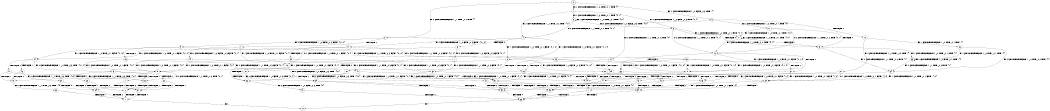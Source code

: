 digraph BCG {
size = "7, 10.5";
center = TRUE;
node [shape = circle];
0 [peripheries = 2];
0 -> 1 [label = "EX !1 !ATOMIC_EXCH_BRANCH (1, +0, TRUE, +0, 1, TRUE) !{}"];
0 -> 2 [label = "EX !2 !ATOMIC_EXCH_BRANCH (1, +1, TRUE, +0, 2, TRUE) !{}"];
0 -> 3 [label = "EX !0 !ATOMIC_EXCH_BRANCH (1, +0, FALSE, +0, 3, TRUE) !{}"];
1 -> 4 [label = "EX !2 !ATOMIC_EXCH_BRANCH (1, +1, TRUE, +0, 2, TRUE) !{0, 1}"];
1 -> 5 [label = "EX !0 !ATOMIC_EXCH_BRANCH (1, +0, FALSE, +0, 3, TRUE) !{0, 1}"];
1 -> 6 [label = "EX !1 !ATOMIC_EXCH_BRANCH (1, +0, TRUE, +0, 1, TRUE) !{0, 1}"];
2 -> 7 [label = "TERMINATE !2"];
2 -> 8 [label = "EX !1 !ATOMIC_EXCH_BRANCH (1, +0, TRUE, +0, 1, FALSE) !{0, 1, 2}"];
2 -> 9 [label = "EX !0 !ATOMIC_EXCH_BRANCH (1, +0, FALSE, +0, 3, FALSE) !{0, 1, 2}"];
3 -> 10 [label = "TERMINATE !0"];
3 -> 11 [label = "EX !1 !ATOMIC_EXCH_BRANCH (1, +0, TRUE, +0, 1, TRUE) !{0}"];
3 -> 12 [label = "EX !2 !ATOMIC_EXCH_BRANCH (1, +1, TRUE, +0, 2, TRUE) !{0}"];
4 -> 13 [label = "TERMINATE !2"];
4 -> 14 [label = "EX !0 !ATOMIC_EXCH_BRANCH (1, +0, FALSE, +0, 3, FALSE) !{0, 1, 2}"];
4 -> 8 [label = "EX !1 !ATOMIC_EXCH_BRANCH (1, +0, TRUE, +0, 1, FALSE) !{0, 1, 2}"];
5 -> 15 [label = "TERMINATE !0"];
5 -> 16 [label = "EX !2 !ATOMIC_EXCH_BRANCH (1, +1, TRUE, +0, 2, TRUE) !{0, 1}"];
5 -> 17 [label = "EX !1 !ATOMIC_EXCH_BRANCH (1, +0, TRUE, +0, 1, TRUE) !{0, 1}"];
6 -> 4 [label = "EX !2 !ATOMIC_EXCH_BRANCH (1, +1, TRUE, +0, 2, TRUE) !{0, 1}"];
6 -> 5 [label = "EX !0 !ATOMIC_EXCH_BRANCH (1, +0, FALSE, +0, 3, TRUE) !{0, 1}"];
6 -> 6 [label = "EX !1 !ATOMIC_EXCH_BRANCH (1, +0, TRUE, +0, 1, TRUE) !{0, 1}"];
7 -> 18 [label = "EX !1 !ATOMIC_EXCH_BRANCH (1, +0, TRUE, +0, 1, FALSE) !{0, 1}"];
7 -> 19 [label = "EX !0 !ATOMIC_EXCH_BRANCH (1, +0, FALSE, +0, 3, FALSE) !{0, 1}"];
8 -> 20 [label = "TERMINATE !1"];
8 -> 21 [label = "TERMINATE !2"];
8 -> 22 [label = "EX !0 !ATOMIC_EXCH_BRANCH (1, +0, FALSE, +0, 3, TRUE) !{0, 1, 2}"];
9 -> 23 [label = "TERMINATE !2"];
9 -> 24 [label = "EX !1 !ATOMIC_EXCH_BRANCH (1, +0, TRUE, +0, 1, FALSE) !{0, 1, 2}"];
9 -> 25 [label = "EX !0 !ATOMIC_EXCH_BRANCH (1, +1, TRUE, +0, 3, FALSE) !{0, 1, 2}"];
10 -> 26 [label = "EX !1 !ATOMIC_EXCH_BRANCH (1, +0, TRUE, +0, 1, TRUE) !{}"];
10 -> 27 [label = "EX !2 !ATOMIC_EXCH_BRANCH (1, +1, TRUE, +0, 2, TRUE) !{}"];
11 -> 15 [label = "TERMINATE !0"];
11 -> 16 [label = "EX !2 !ATOMIC_EXCH_BRANCH (1, +1, TRUE, +0, 2, TRUE) !{0, 1}"];
11 -> 17 [label = "EX !1 !ATOMIC_EXCH_BRANCH (1, +0, TRUE, +0, 1, TRUE) !{0, 1}"];
12 -> 28 [label = "TERMINATE !2"];
12 -> 29 [label = "TERMINATE !0"];
12 -> 30 [label = "EX !1 !ATOMIC_EXCH_BRANCH (1, +0, TRUE, +0, 1, FALSE) !{0, 1, 2}"];
13 -> 31 [label = "EX !0 !ATOMIC_EXCH_BRANCH (1, +0, FALSE, +0, 3, FALSE) !{0, 1}"];
13 -> 18 [label = "EX !1 !ATOMIC_EXCH_BRANCH (1, +0, TRUE, +0, 1, FALSE) !{0, 1}"];
14 -> 32 [label = "TERMINATE !2"];
14 -> 24 [label = "EX !1 !ATOMIC_EXCH_BRANCH (1, +0, TRUE, +0, 1, FALSE) !{0, 1, 2}"];
14 -> 33 [label = "EX !0 !ATOMIC_EXCH_BRANCH (1, +1, TRUE, +0, 3, FALSE) !{0, 1, 2}"];
15 -> 34 [label = "EX !2 !ATOMIC_EXCH_BRANCH (1, +1, TRUE, +0, 2, TRUE) !{1}"];
15 -> 35 [label = "EX !1 !ATOMIC_EXCH_BRANCH (1, +0, TRUE, +0, 1, TRUE) !{1}"];
16 -> 36 [label = "TERMINATE !2"];
16 -> 37 [label = "TERMINATE !0"];
16 -> 30 [label = "EX !1 !ATOMIC_EXCH_BRANCH (1, +0, TRUE, +0, 1, FALSE) !{0, 1, 2}"];
17 -> 15 [label = "TERMINATE !0"];
17 -> 16 [label = "EX !2 !ATOMIC_EXCH_BRANCH (1, +1, TRUE, +0, 2, TRUE) !{0, 1}"];
17 -> 17 [label = "EX !1 !ATOMIC_EXCH_BRANCH (1, +0, TRUE, +0, 1, TRUE) !{0, 1}"];
18 -> 38 [label = "TERMINATE !1"];
18 -> 39 [label = "EX !0 !ATOMIC_EXCH_BRANCH (1, +0, FALSE, +0, 3, TRUE) !{0, 1}"];
19 -> 40 [label = "EX !1 !ATOMIC_EXCH_BRANCH (1, +0, TRUE, +0, 1, FALSE) !{0, 1}"];
19 -> 41 [label = "EX !0 !ATOMIC_EXCH_BRANCH (1, +1, TRUE, +0, 3, FALSE) !{0, 1}"];
20 -> 38 [label = "TERMINATE !2"];
20 -> 42 [label = "EX !0 !ATOMIC_EXCH_BRANCH (1, +0, FALSE, +0, 3, TRUE) !{0, 2}"];
21 -> 38 [label = "TERMINATE !1"];
21 -> 39 [label = "EX !0 !ATOMIC_EXCH_BRANCH (1, +0, FALSE, +0, 3, TRUE) !{0, 1}"];
22 -> 43 [label = "TERMINATE !1"];
22 -> 44 [label = "TERMINATE !2"];
22 -> 45 [label = "TERMINATE !0"];
23 -> 40 [label = "EX !1 !ATOMIC_EXCH_BRANCH (1, +0, TRUE, +0, 1, FALSE) !{0, 1}"];
23 -> 41 [label = "EX !0 !ATOMIC_EXCH_BRANCH (1, +1, TRUE, +0, 3, FALSE) !{0, 1}"];
24 -> 46 [label = "TERMINATE !1"];
24 -> 47 [label = "TERMINATE !2"];
24 -> 48 [label = "EX !0 !ATOMIC_EXCH_BRANCH (1, +1, TRUE, +0, 3, TRUE) !{0, 1, 2}"];
25 -> 28 [label = "TERMINATE !2"];
25 -> 29 [label = "TERMINATE !0"];
25 -> 30 [label = "EX !1 !ATOMIC_EXCH_BRANCH (1, +0, TRUE, +0, 1, FALSE) !{0, 1, 2}"];
26 -> 34 [label = "EX !2 !ATOMIC_EXCH_BRANCH (1, +1, TRUE, +0, 2, TRUE) !{1}"];
26 -> 35 [label = "EX !1 !ATOMIC_EXCH_BRANCH (1, +0, TRUE, +0, 1, TRUE) !{1}"];
27 -> 49 [label = "TERMINATE !2"];
27 -> 50 [label = "EX !1 !ATOMIC_EXCH_BRANCH (1, +0, TRUE, +0, 1, FALSE) !{1, 2}"];
28 -> 49 [label = "TERMINATE !0"];
28 -> 51 [label = "EX !1 !ATOMIC_EXCH_BRANCH (1, +0, TRUE, +0, 1, FALSE) !{0, 1}"];
29 -> 49 [label = "TERMINATE !2"];
29 -> 50 [label = "EX !1 !ATOMIC_EXCH_BRANCH (1, +0, TRUE, +0, 1, FALSE) !{1, 2}"];
30 -> 43 [label = "TERMINATE !1"];
30 -> 44 [label = "TERMINATE !2"];
30 -> 45 [label = "TERMINATE !0"];
31 -> 40 [label = "EX !1 !ATOMIC_EXCH_BRANCH (1, +0, TRUE, +0, 1, FALSE) !{0, 1}"];
31 -> 52 [label = "EX !0 !ATOMIC_EXCH_BRANCH (1, +1, TRUE, +0, 3, FALSE) !{0, 1}"];
32 -> 40 [label = "EX !1 !ATOMIC_EXCH_BRANCH (1, +0, TRUE, +0, 1, FALSE) !{0, 1}"];
32 -> 52 [label = "EX !0 !ATOMIC_EXCH_BRANCH (1, +1, TRUE, +0, 3, FALSE) !{0, 1}"];
33 -> 36 [label = "TERMINATE !2"];
33 -> 37 [label = "TERMINATE !0"];
33 -> 30 [label = "EX !1 !ATOMIC_EXCH_BRANCH (1, +0, TRUE, +0, 1, FALSE) !{0, 1, 2}"];
34 -> 53 [label = "TERMINATE !2"];
34 -> 50 [label = "EX !1 !ATOMIC_EXCH_BRANCH (1, +0, TRUE, +0, 1, FALSE) !{1, 2}"];
35 -> 34 [label = "EX !2 !ATOMIC_EXCH_BRANCH (1, +1, TRUE, +0, 2, TRUE) !{1}"];
35 -> 35 [label = "EX !1 !ATOMIC_EXCH_BRANCH (1, +0, TRUE, +0, 1, TRUE) !{1}"];
36 -> 53 [label = "TERMINATE !0"];
36 -> 51 [label = "EX !1 !ATOMIC_EXCH_BRANCH (1, +0, TRUE, +0, 1, FALSE) !{0, 1}"];
37 -> 53 [label = "TERMINATE !2"];
37 -> 50 [label = "EX !1 !ATOMIC_EXCH_BRANCH (1, +0, TRUE, +0, 1, FALSE) !{1, 2}"];
38 -> 54 [label = "EX !0 !ATOMIC_EXCH_BRANCH (1, +0, FALSE, +0, 3, TRUE) !{0}"];
39 -> 55 [label = "TERMINATE !1"];
39 -> 56 [label = "TERMINATE !0"];
40 -> 57 [label = "TERMINATE !1"];
40 -> 58 [label = "EX !0 !ATOMIC_EXCH_BRANCH (1, +1, TRUE, +0, 3, TRUE) !{0, 1}"];
41 -> 49 [label = "TERMINATE !0"];
41 -> 51 [label = "EX !1 !ATOMIC_EXCH_BRANCH (1, +0, TRUE, +0, 1, FALSE) !{0, 1}"];
42 -> 55 [label = "TERMINATE !2"];
42 -> 59 [label = "TERMINATE !0"];
43 -> 55 [label = "TERMINATE !2"];
43 -> 59 [label = "TERMINATE !0"];
44 -> 55 [label = "TERMINATE !1"];
44 -> 56 [label = "TERMINATE !0"];
45 -> 59 [label = "TERMINATE !1"];
45 -> 56 [label = "TERMINATE !2"];
46 -> 57 [label = "TERMINATE !2"];
46 -> 60 [label = "EX !0 !ATOMIC_EXCH_BRANCH (1, +1, TRUE, +0, 3, TRUE) !{0, 2}"];
47 -> 57 [label = "TERMINATE !1"];
47 -> 58 [label = "EX !0 !ATOMIC_EXCH_BRANCH (1, +1, TRUE, +0, 3, TRUE) !{0, 1}"];
48 -> 61 [label = "TERMINATE !1"];
48 -> 62 [label = "TERMINATE !2"];
48 -> 63 [label = "TERMINATE !0"];
49 -> 64 [label = "EX !1 !ATOMIC_EXCH_BRANCH (1, +0, TRUE, +0, 1, FALSE) !{1}"];
50 -> 59 [label = "TERMINATE !1"];
50 -> 56 [label = "TERMINATE !2"];
51 -> 55 [label = "TERMINATE !1"];
51 -> 56 [label = "TERMINATE !0"];
52 -> 53 [label = "TERMINATE !0"];
52 -> 51 [label = "EX !1 !ATOMIC_EXCH_BRANCH (1, +0, TRUE, +0, 1, FALSE) !{0, 1}"];
53 -> 64 [label = "EX !1 !ATOMIC_EXCH_BRANCH (1, +0, TRUE, +0, 1, FALSE) !{1}"];
54 -> 65 [label = "TERMINATE !0"];
55 -> 65 [label = "TERMINATE !0"];
56 -> 65 [label = "TERMINATE !1"];
57 -> 66 [label = "EX !0 !ATOMIC_EXCH_BRANCH (1, +1, TRUE, +0, 3, TRUE) !{0}"];
58 -> 67 [label = "TERMINATE !1"];
58 -> 68 [label = "TERMINATE !0"];
59 -> 65 [label = "TERMINATE !2"];
60 -> 67 [label = "TERMINATE !2"];
60 -> 69 [label = "TERMINATE !0"];
61 -> 67 [label = "TERMINATE !2"];
61 -> 69 [label = "TERMINATE !0"];
62 -> 67 [label = "TERMINATE !1"];
62 -> 68 [label = "TERMINATE !0"];
63 -> 69 [label = "TERMINATE !1"];
63 -> 68 [label = "TERMINATE !2"];
64 -> 65 [label = "TERMINATE !1"];
65 -> 70 [label = "exit"];
66 -> 71 [label = "TERMINATE !0"];
67 -> 71 [label = "TERMINATE !0"];
68 -> 71 [label = "TERMINATE !1"];
69 -> 71 [label = "TERMINATE !2"];
71 -> 70 [label = "exit"];
}
